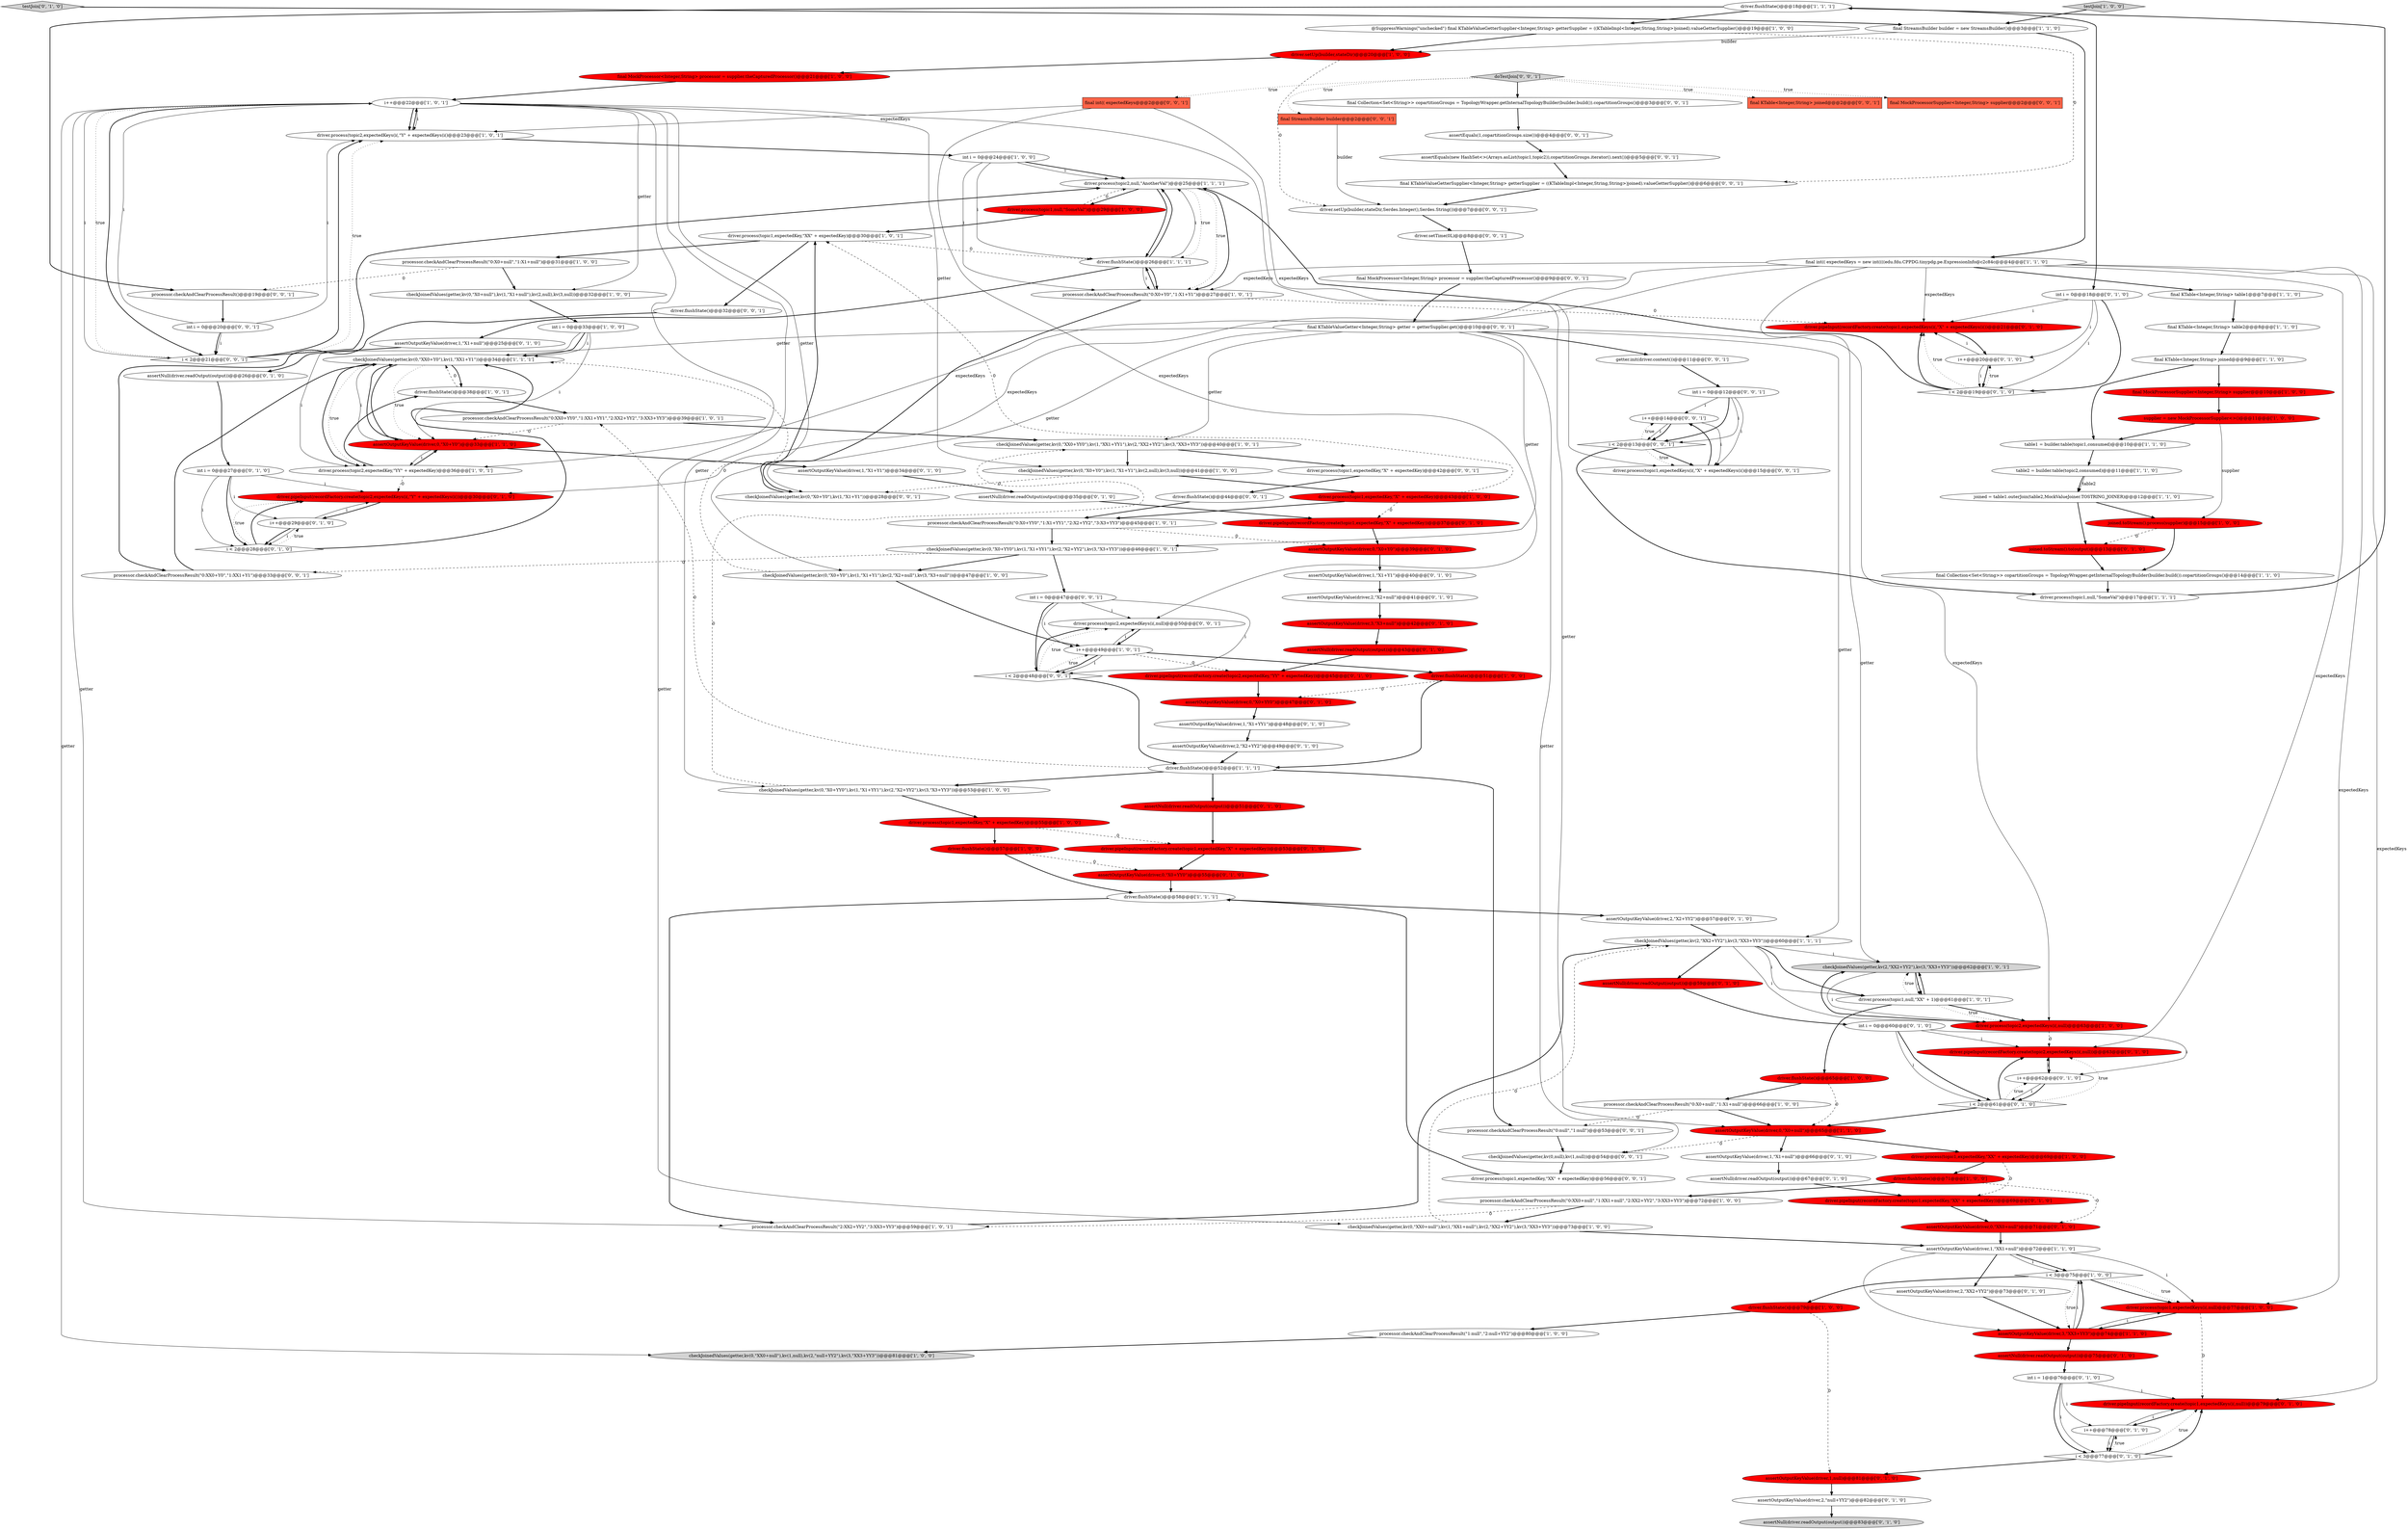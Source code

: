 digraph {
21 [style = filled, label = "driver.process(topic1,expectedKey,\"X\" + expectedKey)@@@55@@@['1', '0', '0']", fillcolor = red, shape = ellipse image = "AAA1AAABBB1BBB"];
24 [style = filled, label = "assertOutputKeyValue(driver,0,\"X0+null\")@@@65@@@['1', '1', '0']", fillcolor = red, shape = ellipse image = "AAA1AAABBB1BBB"];
49 [style = filled, label = "driver.process(topic2,null,\"AnotherVal\")@@@25@@@['1', '1', '1']", fillcolor = white, shape = ellipse image = "AAA0AAABBB1BBB"];
39 [style = filled, label = "joined.toStream().process(supplier)@@@15@@@['1', '0', '0']", fillcolor = red, shape = ellipse image = "AAA1AAABBB1BBB"];
31 [style = filled, label = "processor.checkAndClearProcessResult(\"0:X0+YY0\",\"1:X1+YY1\",\"2:X2+YY2\",\"3:X3+YY3\")@@@45@@@['1', '0', '1']", fillcolor = white, shape = ellipse image = "AAA0AAABBB1BBB"];
69 [style = filled, label = "assertOutputKeyValue(driver,1,\"X1+Y1\")@@@40@@@['0', '1', '0']", fillcolor = white, shape = ellipse image = "AAA0AAABBB2BBB"];
71 [style = filled, label = "assertOutputKeyValue(driver,1,\"X1+Y1\")@@@34@@@['0', '1', '0']", fillcolor = white, shape = ellipse image = "AAA0AAABBB2BBB"];
88 [style = filled, label = "i++@@@20@@@['0', '1', '0']", fillcolor = white, shape = ellipse image = "AAA0AAABBB2BBB"];
92 [style = filled, label = "int i = 1@@@76@@@['0', '1', '0']", fillcolor = white, shape = ellipse image = "AAA0AAABBB2BBB"];
133 [style = filled, label = "doTestJoin['0', '0', '1']", fillcolor = lightgray, shape = diamond image = "AAA0AAABBB3BBB"];
82 [style = filled, label = "i < 2@@@19@@@['0', '1', '0']", fillcolor = white, shape = diamond image = "AAA0AAABBB2BBB"];
6 [style = filled, label = "processor.checkAndClearProcessResult(\"0:X0+null\",\"1:X1+null\")@@@31@@@['1', '0', '0']", fillcolor = white, shape = ellipse image = "AAA0AAABBB1BBB"];
117 [style = filled, label = "driver.process(topic1,expectedKey,\"X\" + expectedKey)@@@42@@@['0', '0', '1']", fillcolor = white, shape = ellipse image = "AAA0AAABBB3BBB"];
30 [style = filled, label = "table2 = builder.table(topic2,consumed)@@@11@@@['1', '1', '0']", fillcolor = white, shape = ellipse image = "AAA0AAABBB1BBB"];
123 [style = filled, label = "int i = 0@@@20@@@['0', '0', '1']", fillcolor = white, shape = ellipse image = "AAA0AAABBB3BBB"];
102 [style = filled, label = "i++@@@62@@@['0', '1', '0']", fillcolor = white, shape = ellipse image = "AAA0AAABBB2BBB"];
118 [style = filled, label = "final StreamsBuilder builder@@@2@@@['0', '0', '1']", fillcolor = tomato, shape = box image = "AAA0AAABBB3BBB"];
40 [style = filled, label = "driver.process(topic1,null,\"SomeVal\")@@@29@@@['1', '0', '0']", fillcolor = red, shape = ellipse image = "AAA1AAABBB1BBB"];
112 [style = filled, label = "final KTableValueGetter<Integer,String> getter = getterSupplier.get()@@@10@@@['0', '0', '1']", fillcolor = white, shape = ellipse image = "AAA0AAABBB3BBB"];
131 [style = filled, label = "assertEquals(new HashSet<>(Arrays.asList(topic1,topic2)),copartitionGroups.iterator().next())@@@5@@@['0', '0', '1']", fillcolor = white, shape = ellipse image = "AAA0AAABBB3BBB"];
113 [style = filled, label = "final MockProcessorSupplier<Integer,String> supplier@@@2@@@['0', '0', '1']", fillcolor = tomato, shape = box image = "AAA0AAABBB3BBB"];
47 [style = filled, label = "final StreamsBuilder builder = new StreamsBuilder()@@@3@@@['1', '1', '0']", fillcolor = white, shape = ellipse image = "AAA0AAABBB1BBB"];
42 [style = filled, label = "checkJoinedValues(getter,kv(0,\"XX0+null\"),kv(1,null),kv(2,\"null+YY2\"),kv(3,\"XX3+YY3\"))@@@81@@@['1', '0', '0']", fillcolor = lightgray, shape = ellipse image = "AAA0AAABBB1BBB"];
43 [style = filled, label = "supplier = new MockProcessorSupplier<>()@@@11@@@['1', '0', '0']", fillcolor = red, shape = ellipse image = "AAA1AAABBB1BBB"];
61 [style = filled, label = "i < 3@@@75@@@['1', '0', '0']", fillcolor = white, shape = diamond image = "AAA0AAABBB1BBB"];
121 [style = filled, label = "final MockProcessor<Integer,String> processor = supplier.theCapturedProcessor()@@@9@@@['0', '0', '1']", fillcolor = white, shape = ellipse image = "AAA0AAABBB3BBB"];
129 [style = filled, label = "final KTable<Integer,String> joined@@@2@@@['0', '0', '1']", fillcolor = tomato, shape = box image = "AAA0AAABBB3BBB"];
114 [style = filled, label = "driver.setTime(0L)@@@8@@@['0', '0', '1']", fillcolor = white, shape = ellipse image = "AAA0AAABBB3BBB"];
7 [style = filled, label = "driver.flushState()@@@58@@@['1', '1', '1']", fillcolor = white, shape = ellipse image = "AAA0AAABBB1BBB"];
46 [style = filled, label = "checkJoinedValues(getter,kv(2,\"XX2+YY2\"),kv(3,\"XX3+YY3\"))@@@62@@@['1', '0', '1']", fillcolor = lightgray, shape = ellipse image = "AAA0AAABBB1BBB"];
15 [style = filled, label = "final KTable<Integer,String> table1@@@7@@@['1', '1', '0']", fillcolor = white, shape = ellipse image = "AAA0AAABBB1BBB"];
52 [style = filled, label = "driver.flushState()@@@18@@@['1', '1', '1']", fillcolor = white, shape = ellipse image = "AAA0AAABBB1BBB"];
74 [style = filled, label = "driver.pipeInput(recordFactory.create(topic1,expectedKeys(i(,null))@@@79@@@['0', '1', '0']", fillcolor = red, shape = ellipse image = "AAA1AAABBB2BBB"];
48 [style = filled, label = "checkJoinedValues(getter,kv(0,\"XX0+Y0\"),kv(1,\"XX1+Y1\"))@@@34@@@['1', '1', '1']", fillcolor = white, shape = ellipse image = "AAA0AAABBB1BBB"];
140 [style = filled, label = "driver.flushState()@@@32@@@['0', '0', '1']", fillcolor = white, shape = ellipse image = "AAA0AAABBB3BBB"];
142 [style = filled, label = "int i = 0@@@47@@@['0', '0', '1']", fillcolor = white, shape = ellipse image = "AAA0AAABBB3BBB"];
70 [style = filled, label = "assertOutputKeyValue(driver,3,\"X3+null\")@@@42@@@['0', '1', '0']", fillcolor = red, shape = ellipse image = "AAA1AAABBB2BBB"];
65 [style = filled, label = "driver.process(topic2,expectedKeys(i(,\"Y\" + expectedKeys(i()@@@23@@@['1', '0', '1']", fillcolor = white, shape = ellipse image = "AAA0AAABBB1BBB"];
104 [style = filled, label = "assertNull(driver.readOutput(output))@@@26@@@['0', '1', '0']", fillcolor = white, shape = ellipse image = "AAA0AAABBB2BBB"];
63 [style = filled, label = "int i = 0@@@33@@@['1', '0', '0']", fillcolor = white, shape = ellipse image = "AAA0AAABBB1BBB"];
95 [style = filled, label = "assertNull(driver.readOutput(output))@@@75@@@['0', '1', '0']", fillcolor = red, shape = ellipse image = "AAA1AAABBB2BBB"];
16 [style = filled, label = "final MockProcessor<Integer,String> processor = supplier.theCapturedProcessor()@@@21@@@['1', '0', '0']", fillcolor = red, shape = ellipse image = "AAA1AAABBB1BBB"];
105 [style = filled, label = "assertOutputKeyValue(driver,1,\"X1+null\")@@@25@@@['0', '1', '0']", fillcolor = white, shape = ellipse image = "AAA0AAABBB2BBB"];
59 [style = filled, label = "processor.checkAndClearProcessResult(\"0:X0+null\",\"1:X1+null\")@@@66@@@['1', '0', '0']", fillcolor = white, shape = ellipse image = "AAA0AAABBB1BBB"];
32 [style = filled, label = "driver.process(topic1,expectedKey,\"XX\" + expectedKey)@@@69@@@['1', '0', '0']", fillcolor = red, shape = ellipse image = "AAA1AAABBB1BBB"];
101 [style = filled, label = "assertNull(driver.readOutput(output))@@@83@@@['0', '1', '0']", fillcolor = lightgray, shape = ellipse image = "AAA0AAABBB2BBB"];
53 [style = filled, label = "int i = 0@@@24@@@['1', '0', '0']", fillcolor = white, shape = ellipse image = "AAA0AAABBB1BBB"];
107 [style = filled, label = "assertOutputKeyValue(driver,2,\"XX2+YY2\")@@@73@@@['0', '1', '0']", fillcolor = white, shape = ellipse image = "AAA0AAABBB2BBB"];
136 [style = filled, label = "final Collection<Set<String>> copartitionGroups = TopologyWrapper.getInternalTopologyBuilder(builder.build()).copartitionGroups()@@@3@@@['0', '0', '1']", fillcolor = white, shape = ellipse image = "AAA0AAABBB3BBB"];
67 [style = filled, label = "int i = 0@@@18@@@['0', '1', '0']", fillcolor = white, shape = ellipse image = "AAA0AAABBB2BBB"];
5 [style = filled, label = "driver.process(topic1,expectedKey,\"XX\" + expectedKey)@@@30@@@['1', '0', '1']", fillcolor = white, shape = ellipse image = "AAA0AAABBB1BBB"];
86 [style = filled, label = "assertOutputKeyValue(driver,0,\"X0+YY0\")@@@47@@@['0', '1', '0']", fillcolor = red, shape = ellipse image = "AAA1AAABBB2BBB"];
2 [style = filled, label = "driver.setUp(builder,stateDir)@@@20@@@['1', '0', '0']", fillcolor = red, shape = ellipse image = "AAA1AAABBB1BBB"];
10 [style = filled, label = "@SuppressWarnings(\"unchecked\") final KTableValueGetterSupplier<Integer,String> getterSupplier = ((KTableImpl<Integer,String,String>)joined).valueGetterSupplier()@@@19@@@['1', '0', '0']", fillcolor = white, shape = ellipse image = "AAA0AAABBB1BBB"];
18 [style = filled, label = "driver.flushState()@@@52@@@['1', '1', '1']", fillcolor = white, shape = ellipse image = "AAA0AAABBB1BBB"];
111 [style = filled, label = "assertNull(driver.readOutput(output))@@@67@@@['0', '1', '0']", fillcolor = white, shape = ellipse image = "AAA0AAABBB2BBB"];
122 [style = filled, label = "checkJoinedValues(getter,kv(0,null),kv(1,null))@@@54@@@['0', '0', '1']", fillcolor = white, shape = ellipse image = "AAA0AAABBB3BBB"];
130 [style = filled, label = "i < 2@@@21@@@['0', '0', '1']", fillcolor = white, shape = diamond image = "AAA0AAABBB3BBB"];
137 [style = filled, label = "i++@@@14@@@['0', '0', '1']", fillcolor = white, shape = ellipse image = "AAA0AAABBB3BBB"];
125 [style = filled, label = "getter.init(driver.context())@@@11@@@['0', '0', '1']", fillcolor = white, shape = ellipse image = "AAA0AAABBB3BBB"];
23 [style = filled, label = "driver.flushState()@@@79@@@['1', '0', '0']", fillcolor = red, shape = ellipse image = "AAA1AAABBB1BBB"];
9 [style = filled, label = "checkJoinedValues(getter,kv(0,\"X0+YY0\"),kv(1,\"X1+YY1\"),kv(2,\"X2+YY2\"),kv(3,\"X3+YY3\"))@@@53@@@['1', '0', '0']", fillcolor = white, shape = ellipse image = "AAA0AAABBB1BBB"];
62 [style = filled, label = "driver.flushState()@@@26@@@['1', '1', '1']", fillcolor = white, shape = ellipse image = "AAA0AAABBB1BBB"];
100 [style = filled, label = "driver.pipeInput(recordFactory.create(topic2,expectedKey,\"YY\" + expectedKey))@@@45@@@['0', '1', '0']", fillcolor = red, shape = ellipse image = "AAA1AAABBB2BBB"];
27 [style = filled, label = "driver.process(topic2,expectedKeys(i(,null)@@@63@@@['1', '0', '0']", fillcolor = red, shape = ellipse image = "AAA1AAABBB1BBB"];
44 [style = filled, label = "i++@@@22@@@['1', '0', '1']", fillcolor = white, shape = ellipse image = "AAA0AAABBB1BBB"];
35 [style = filled, label = "checkJoinedValues(getter,kv(0,\"X0+Y0\"),kv(1,\"X1+Y1\"),kv(2,null),kv(3,null))@@@41@@@['1', '0', '0']", fillcolor = white, shape = ellipse image = "AAA0AAABBB1BBB"];
57 [style = filled, label = "checkJoinedValues(getter,kv(0,\"X0+YY0\"),kv(1,\"X1+YY1\"),kv(2,\"X2+YY2\"),kv(3,\"X3+YY3\"))@@@46@@@['1', '0', '1']", fillcolor = white, shape = ellipse image = "AAA0AAABBB1BBB"];
93 [style = filled, label = "int i = 0@@@60@@@['0', '1', '0']", fillcolor = white, shape = ellipse image = "AAA0AAABBB2BBB"];
3 [style = filled, label = "final KTable<Integer,String> table2@@@8@@@['1', '1', '0']", fillcolor = white, shape = ellipse image = "AAA0AAABBB1BBB"];
106 [style = filled, label = "assertOutputKeyValue(driver,2,\"X2+YY2\")@@@57@@@['0', '1', '0']", fillcolor = white, shape = ellipse image = "AAA0AAABBB2BBB"];
19 [style = filled, label = "final MockProcessorSupplier<Integer,String> supplier@@@10@@@['1', '0', '0']", fillcolor = red, shape = ellipse image = "AAA1AAABBB1BBB"];
68 [style = filled, label = "int i = 0@@@27@@@['0', '1', '0']", fillcolor = white, shape = ellipse image = "AAA0AAABBB2BBB"];
29 [style = filled, label = "processor.checkAndClearProcessResult(\"0:XX0+YY0\",\"1:XX1+YY1\",\"2:XX2+YY2\",\"3:XX3+YY3\")@@@39@@@['1', '0', '1']", fillcolor = white, shape = ellipse image = "AAA0AAABBB1BBB"];
96 [style = filled, label = "assertNull(driver.readOutput(output))@@@51@@@['0', '1', '0']", fillcolor = red, shape = ellipse image = "AAA1AAABBB2BBB"];
120 [style = filled, label = "driver.process(topic1,expectedKeys(i(,\"X\" + expectedKeys(i()@@@15@@@['0', '0', '1']", fillcolor = white, shape = ellipse image = "AAA0AAABBB3BBB"];
17 [style = filled, label = "checkJoinedValues(getter,kv(0,\"XX0+YY0\"),kv(1,\"XX1+YY1\"),kv(2,\"XX2+YY2\"),kv(3,\"XX3+YY3\"))@@@40@@@['1', '0', '1']", fillcolor = white, shape = ellipse image = "AAA0AAABBB1BBB"];
81 [style = filled, label = "testJoin['0', '1', '0']", fillcolor = lightgray, shape = diamond image = "AAA0AAABBB2BBB"];
89 [style = filled, label = "assertNull(driver.readOutput(output))@@@43@@@['0', '1', '0']", fillcolor = red, shape = ellipse image = "AAA1AAABBB2BBB"];
124 [style = filled, label = "driver.process(topic2,expectedKeys(i(,null)@@@50@@@['0', '0', '1']", fillcolor = white, shape = ellipse image = "AAA0AAABBB3BBB"];
41 [style = filled, label = "processor.checkAndClearProcessResult(\"1:null\",\"2:null+YY2\")@@@80@@@['1', '0', '0']", fillcolor = white, shape = ellipse image = "AAA0AAABBB1BBB"];
83 [style = filled, label = "assertOutputKeyValue(driver,2,\"X2+null\")@@@41@@@['0', '1', '0']", fillcolor = white, shape = ellipse image = "AAA0AAABBB2BBB"];
87 [style = filled, label = "assertOutputKeyValue(driver,2,\"null+YY2\")@@@82@@@['0', '1', '0']", fillcolor = white, shape = ellipse image = "AAA0AAABBB2BBB"];
143 [style = filled, label = "final int(( expectedKeys@@@2@@@['0', '0', '1']", fillcolor = tomato, shape = box image = "AAA0AAABBB3BBB"];
94 [style = filled, label = "i++@@@29@@@['0', '1', '0']", fillcolor = white, shape = ellipse image = "AAA0AAABBB2BBB"];
55 [style = filled, label = "processor.checkAndClearProcessResult(\"0:X0+Y0\",\"1:X1+Y1\")@@@27@@@['1', '0', '1']", fillcolor = white, shape = ellipse image = "AAA0AAABBB1BBB"];
77 [style = filled, label = "driver.pipeInput(recordFactory.create(topic1,expectedKey,\"X\" + expectedKey))@@@53@@@['0', '1', '0']", fillcolor = red, shape = ellipse image = "AAA1AAABBB2BBB"];
97 [style = filled, label = "assertNull(driver.readOutput(output))@@@59@@@['0', '1', '0']", fillcolor = red, shape = ellipse image = "AAA1AAABBB2BBB"];
116 [style = filled, label = "int i = 0@@@12@@@['0', '0', '1']", fillcolor = white, shape = ellipse image = "AAA0AAABBB3BBB"];
132 [style = filled, label = "driver.process(topic1,expectedKey,\"XX\" + expectedKey)@@@56@@@['0', '0', '1']", fillcolor = white, shape = ellipse image = "AAA0AAABBB3BBB"];
20 [style = filled, label = "driver.flushState()@@@57@@@['1', '0', '0']", fillcolor = red, shape = ellipse image = "AAA1AAABBB1BBB"];
33 [style = filled, label = "driver.flushState()@@@71@@@['1', '0', '0']", fillcolor = red, shape = ellipse image = "AAA1AAABBB1BBB"];
0 [style = filled, label = "final Collection<Set<String>> copartitionGroups = TopologyWrapper.getInternalTopologyBuilder(builder.build()).copartitionGroups()@@@14@@@['1', '1', '0']", fillcolor = white, shape = ellipse image = "AAA0AAABBB1BBB"];
91 [style = filled, label = "driver.pipeInput(recordFactory.create(topic2,expectedKeys(i(,\"Y\" + expectedKeys(i())@@@30@@@['0', '1', '0']", fillcolor = red, shape = ellipse image = "AAA1AAABBB2BBB"];
141 [style = filled, label = "processor.checkAndClearProcessResult(\"0:null\",\"1:null\")@@@53@@@['0', '0', '1']", fillcolor = white, shape = ellipse image = "AAA0AAABBB3BBB"];
34 [style = filled, label = "table1 = builder.table(topic1,consumed)@@@10@@@['1', '1', '0']", fillcolor = white, shape = ellipse image = "AAA0AAABBB1BBB"];
25 [style = filled, label = "checkJoinedValues(getter,kv(0,\"X0+Y0\"),kv(1,\"X1+Y1\"),kv(2,\"X2+null\"),kv(3,\"X3+null\"))@@@47@@@['1', '0', '0']", fillcolor = white, shape = ellipse image = "AAA0AAABBB1BBB"];
134 [style = filled, label = "i < 2@@@48@@@['0', '0', '1']", fillcolor = white, shape = diamond image = "AAA0AAABBB3BBB"];
127 [style = filled, label = "processor.checkAndClearProcessResult()@@@19@@@['0', '0', '1']", fillcolor = white, shape = ellipse image = "AAA0AAABBB3BBB"];
56 [style = filled, label = "driver.flushState()@@@65@@@['1', '0', '0']", fillcolor = red, shape = ellipse image = "AAA1AAABBB1BBB"];
126 [style = filled, label = "i < 2@@@13@@@['0', '0', '1']", fillcolor = white, shape = diamond image = "AAA0AAABBB3BBB"];
54 [style = filled, label = "checkJoinedValues(getter,kv(0,\"X0+null\"),kv(1,\"X1+null\"),kv(2,null),kv(3,null))@@@32@@@['1', '0', '0']", fillcolor = white, shape = ellipse image = "AAA0AAABBB1BBB"];
11 [style = filled, label = "checkJoinedValues(getter,kv(0,\"XX0+null\"),kv(1,\"XX1+null\"),kv(2,\"XX2+YY2\"),kv(3,\"XX3+YY3\"))@@@73@@@['1', '0', '0']", fillcolor = white, shape = ellipse image = "AAA0AAABBB1BBB"];
38 [style = filled, label = "driver.flushState()@@@38@@@['1', '0', '1']", fillcolor = white, shape = ellipse image = "AAA0AAABBB1BBB"];
73 [style = filled, label = "driver.pipeInput(recordFactory.create(topic1,expectedKey,\"XX\" + expectedKey))@@@69@@@['0', '1', '0']", fillcolor = red, shape = ellipse image = "AAA1AAABBB2BBB"];
4 [style = filled, label = "assertOutputKeyValue(driver,0,\"X0+Y0\")@@@33@@@['1', '1', '0']", fillcolor = red, shape = ellipse image = "AAA1AAABBB1BBB"];
90 [style = filled, label = "i < 2@@@28@@@['0', '1', '0']", fillcolor = white, shape = diamond image = "AAA0AAABBB2BBB"];
110 [style = filled, label = "i < 3@@@77@@@['0', '1', '0']", fillcolor = white, shape = diamond image = "AAA0AAABBB2BBB"];
50 [style = filled, label = "assertOutputKeyValue(driver,1,\"XX1+null\")@@@72@@@['1', '1', '0']", fillcolor = white, shape = ellipse image = "AAA0AAABBB1BBB"];
51 [style = filled, label = "i++@@@49@@@['1', '0', '1']", fillcolor = white, shape = ellipse image = "AAA0AAABBB1BBB"];
119 [style = filled, label = "driver.setUp(builder,stateDir,Serdes.Integer(),Serdes.String())@@@7@@@['0', '0', '1']", fillcolor = white, shape = ellipse image = "AAA0AAABBB3BBB"];
13 [style = filled, label = "driver.process(topic2,expectedKey,\"YY\" + expectedKey)@@@36@@@['1', '0', '1']", fillcolor = white, shape = ellipse image = "AAA0AAABBB1BBB"];
128 [style = filled, label = "processor.checkAndClearProcessResult(\"0:XX0+Y0\",\"1:XX1+Y1\")@@@33@@@['0', '0', '1']", fillcolor = white, shape = ellipse image = "AAA0AAABBB3BBB"];
26 [style = filled, label = "driver.process(topic1,null,\"XX\" + 1)@@@61@@@['1', '0', '1']", fillcolor = white, shape = ellipse image = "AAA0AAABBB1BBB"];
115 [style = filled, label = "checkJoinedValues(getter,kv(0,\"X0+Y0\"),kv(1,\"X1+Y1\"))@@@28@@@['0', '0', '1']", fillcolor = white, shape = ellipse image = "AAA0AAABBB3BBB"];
84 [style = filled, label = "i < 2@@@61@@@['0', '1', '0']", fillcolor = white, shape = diamond image = "AAA0AAABBB2BBB"];
80 [style = filled, label = "assertOutputKeyValue(driver,1,null)@@@81@@@['0', '1', '0']", fillcolor = red, shape = ellipse image = "AAA1AAABBB2BBB"];
58 [style = filled, label = "final int(( expectedKeys = new int((((edu.fdu.CPPDG.tinypdg.pe.ExpressionInfo@c2c84c@@@4@@@['1', '1', '0']", fillcolor = white, shape = ellipse image = "AAA0AAABBB1BBB"];
37 [style = filled, label = "final KTable<Integer,String> joined@@@9@@@['1', '1', '0']", fillcolor = white, shape = ellipse image = "AAA0AAABBB1BBB"];
103 [style = filled, label = "assertOutputKeyValue(driver,1,\"X1+YY1\")@@@48@@@['0', '1', '0']", fillcolor = white, shape = ellipse image = "AAA0AAABBB2BBB"];
64 [style = filled, label = "processor.checkAndClearProcessResult(\"2:XX2+YY2\",\"3:XX3+YY3\")@@@59@@@['1', '0', '1']", fillcolor = white, shape = ellipse image = "AAA0AAABBB1BBB"];
108 [style = filled, label = "driver.pipeInput(recordFactory.create(topic1,expectedKeys(i(,\"X\" + expectedKeys(i())@@@21@@@['0', '1', '0']", fillcolor = red, shape = ellipse image = "AAA1AAABBB2BBB"];
76 [style = filled, label = "driver.pipeInput(recordFactory.create(topic2,expectedKeys(i(,null))@@@63@@@['0', '1', '0']", fillcolor = red, shape = ellipse image = "AAA1AAABBB2BBB"];
66 [style = filled, label = "driver.pipeInput(recordFactory.create(topic1,expectedKey,\"X\" + expectedKey))@@@37@@@['0', '1', '0']", fillcolor = red, shape = ellipse image = "AAA1AAABBB2BBB"];
138 [style = filled, label = "final KTableValueGetterSupplier<Integer,String> getterSupplier = ((KTableImpl<Integer,String,String>)joined).valueGetterSupplier()@@@6@@@['0', '0', '1']", fillcolor = white, shape = ellipse image = "AAA0AAABBB3BBB"];
72 [style = filled, label = "assertOutputKeyValue(driver,2,\"X2+YY2\")@@@49@@@['0', '1', '0']", fillcolor = white, shape = ellipse image = "AAA0AAABBB2BBB"];
98 [style = filled, label = "assertNull(driver.readOutput(output))@@@35@@@['0', '1', '0']", fillcolor = white, shape = ellipse image = "AAA0AAABBB2BBB"];
79 [style = filled, label = "assertOutputKeyValue(driver,0,\"XX0+null\")@@@71@@@['0', '1', '0']", fillcolor = red, shape = ellipse image = "AAA1AAABBB2BBB"];
28 [style = filled, label = "driver.process(topic1,expectedKeys(i(,null)@@@77@@@['1', '0', '0']", fillcolor = red, shape = ellipse image = "AAA1AAABBB1BBB"];
85 [style = filled, label = "joined.toStream().to(output)@@@13@@@['0', '1', '0']", fillcolor = red, shape = ellipse image = "AAA1AAABBB2BBB"];
22 [style = filled, label = "processor.checkAndClearProcessResult(\"0:XX0+null\",\"1:XX1+null\",\"2:XX2+YY2\",\"3:XX3+YY3\")@@@72@@@['1', '0', '0']", fillcolor = white, shape = ellipse image = "AAA0AAABBB1BBB"];
12 [style = filled, label = "driver.process(topic1,expectedKey,\"X\" + expectedKey)@@@43@@@['1', '0', '0']", fillcolor = red, shape = ellipse image = "AAA1AAABBB1BBB"];
45 [style = filled, label = "driver.process(topic1,null,\"SomeVal\")@@@17@@@['1', '1', '1']", fillcolor = white, shape = ellipse image = "AAA0AAABBB1BBB"];
78 [style = filled, label = "i++@@@78@@@['0', '1', '0']", fillcolor = white, shape = ellipse image = "AAA0AAABBB2BBB"];
60 [style = filled, label = "testJoin['1', '0', '0']", fillcolor = lightgray, shape = diamond image = "AAA0AAABBB1BBB"];
135 [style = filled, label = "assertEquals(1,copartitionGroups.size())@@@4@@@['0', '0', '1']", fillcolor = white, shape = ellipse image = "AAA0AAABBB3BBB"];
75 [style = filled, label = "assertOutputKeyValue(driver,0,\"X0+Y0\")@@@39@@@['0', '1', '0']", fillcolor = red, shape = ellipse image = "AAA1AAABBB2BBB"];
36 [style = filled, label = "assertOutputKeyValue(driver,3,\"XX3+YY3\")@@@74@@@['1', '1', '0']", fillcolor = red, shape = ellipse image = "AAA1AAABBB1BBB"];
8 [style = filled, label = "joined = table1.outerJoin(table2,MockValueJoiner.TOSTRING_JOINER)@@@12@@@['1', '1', '0']", fillcolor = white, shape = ellipse image = "AAA0AAABBB1BBB"];
1 [style = filled, label = "driver.flushState()@@@51@@@['1', '0', '0']", fillcolor = red, shape = ellipse image = "AAA1AAABBB1BBB"];
109 [style = filled, label = "assertOutputKeyValue(driver,0,\"X0+YY0\")@@@55@@@['0', '1', '0']", fillcolor = red, shape = ellipse image = "AAA1AAABBB2BBB"];
99 [style = filled, label = "assertOutputKeyValue(driver,1,\"X1+null\")@@@66@@@['0', '1', '0']", fillcolor = white, shape = ellipse image = "AAA0AAABBB2BBB"];
14 [style = filled, label = "checkJoinedValues(getter,kv(2,\"XX2+YY2\"),kv(3,\"XX3+YY3\"))@@@60@@@['1', '1', '1']", fillcolor = white, shape = ellipse image = "AAA0AAABBB1BBB"];
139 [style = filled, label = "driver.flushState()@@@44@@@['0', '0', '1']", fillcolor = white, shape = ellipse image = "AAA0AAABBB3BBB"];
55->115 [style = bold, label=""];
47->2 [style = solid, label="builder"];
49->62 [style = dotted, label="true"];
96->77 [style = bold, label=""];
112->14 [style = solid, label="getter"];
142->134 [style = solid, label="i"];
86->103 [style = bold, label=""];
63->48 [style = bold, label=""];
49->55 [style = dotted, label="true"];
54->63 [style = bold, label=""];
84->102 [style = dotted, label="true"];
55->62 [style = bold, label=""];
48->4 [style = bold, label=""];
130->65 [style = bold, label=""];
24->32 [style = bold, label=""];
117->139 [style = bold, label=""];
58->27 [style = solid, label="expectedKeys"];
43->39 [style = solid, label="supplier"];
13->91 [style = dashed, label="0"];
33->79 [style = dashed, label="0"];
25->48 [style = dashed, label="0"];
35->115 [style = dashed, label="0"];
90->91 [style = dotted, label="true"];
61->36 [style = dotted, label="true"];
51->1 [style = bold, label=""];
62->55 [style = bold, label=""];
50->107 [style = bold, label=""];
142->134 [style = bold, label=""];
132->7 [style = bold, label=""];
26->56 [style = bold, label=""];
109->7 [style = bold, label=""];
49->55 [style = bold, label=""];
105->104 [style = bold, label=""];
14->27 [style = solid, label="i"];
60->47 [style = bold, label=""];
78->74 [style = solid, label="i"];
44->130 [style = solid, label="i"];
59->141 [style = dashed, label="0"];
58->74 [style = solid, label="expectedKeys"];
62->49 [style = solid, label="i"];
52->67 [style = bold, label=""];
46->26 [style = solid, label="i"];
143->124 [style = solid, label="expectedKeys"];
11->14 [style = dashed, label="0"];
79->50 [style = bold, label=""];
32->73 [style = dashed, label="0"];
9->21 [style = bold, label=""];
62->49 [style = bold, label=""];
58->28 [style = solid, label="expectedKeys"];
133->136 [style = bold, label=""];
143->65 [style = solid, label="expectedKeys"];
88->108 [style = solid, label="i"];
46->27 [style = solid, label="i"];
110->74 [style = dotted, label="true"];
130->44 [style = dotted, label="true"];
95->92 [style = bold, label=""];
88->82 [style = solid, label="i"];
30->8 [style = bold, label=""];
49->40 [style = bold, label=""];
8->39 [style = bold, label=""];
72->18 [style = bold, label=""];
81->47 [style = bold, label=""];
82->108 [style = bold, label=""];
44->25 [style = solid, label="getter"];
112->115 [style = solid, label="getter"];
35->12 [style = bold, label=""];
93->84 [style = bold, label=""];
112->46 [style = solid, label="getter"];
25->51 [style = bold, label=""];
50->36 [style = solid, label="i"];
17->35 [style = bold, label=""];
2->16 [style = bold, label=""];
14->26 [style = solid, label="i"];
44->130 [style = bold, label=""];
26->46 [style = bold, label=""];
112->17 [style = solid, label="getter"];
116->126 [style = solid, label="i"];
18->29 [style = dashed, label="0"];
92->110 [style = solid, label="i"];
53->62 [style = solid, label="i"];
4->71 [style = bold, label=""];
50->28 [style = solid, label="i"];
40->49 [style = dashed, label="0"];
28->36 [style = bold, label=""];
14->97 [style = bold, label=""];
38->48 [style = dashed, label="0"];
74->78 [style = bold, label=""];
48->13 [style = dotted, label="true"];
6->54 [style = bold, label=""];
123->65 [style = solid, label="i"];
122->132 [style = bold, label=""];
102->84 [style = solid, label="i"];
137->120 [style = solid, label="i"];
67->108 [style = solid, label="i"];
126->120 [style = bold, label=""];
73->79 [style = bold, label=""];
75->69 [style = bold, label=""];
67->82 [style = bold, label=""];
106->14 [style = bold, label=""];
87->101 [style = bold, label=""];
55->108 [style = dashed, label="0"];
12->66 [style = dashed, label="0"];
49->62 [style = bold, label=""];
18->96 [style = bold, label=""];
57->25 [style = bold, label=""];
120->137 [style = bold, label=""];
112->48 [style = solid, label="getter"];
134->124 [style = dotted, label="true"];
47->58 [style = bold, label=""];
85->0 [style = bold, label=""];
67->88 [style = solid, label="i"];
100->86 [style = bold, label=""];
93->76 [style = solid, label="i"];
26->27 [style = bold, label=""];
107->36 [style = bold, label=""];
78->110 [style = bold, label=""];
68->91 [style = solid, label="i"];
94->90 [style = bold, label=""];
27->46 [style = bold, label=""];
92->110 [style = bold, label=""];
134->51 [style = dotted, label="true"];
5->6 [style = bold, label=""];
29->4 [style = dashed, label="0"];
40->5 [style = bold, label=""];
31->57 [style = bold, label=""];
125->116 [style = bold, label=""];
115->5 [style = bold, label=""];
68->90 [style = solid, label="i"];
44->24 [style = solid, label="getter"];
102->84 [style = bold, label=""];
18->9 [style = bold, label=""];
116->137 [style = solid, label="i"];
142->124 [style = solid, label="i"];
10->2 [style = bold, label=""];
57->142 [style = bold, label=""];
65->53 [style = bold, label=""];
48->13 [style = bold, label=""];
64->14 [style = bold, label=""];
20->7 [style = bold, label=""];
51->124 [style = solid, label="i"];
57->128 [style = dashed, label="0"];
58->15 [style = bold, label=""];
43->34 [style = bold, label=""];
90->91 [style = bold, label=""];
45->52 [style = bold, label=""];
61->28 [style = bold, label=""];
22->11 [style = bold, label=""];
12->31 [style = bold, label=""];
126->45 [style = bold, label=""];
44->54 [style = solid, label="getter"];
71->98 [style = bold, label=""];
126->120 [style = dotted, label="true"];
36->28 [style = solid, label="i"];
26->46 [style = dotted, label="true"];
131->138 [style = bold, label=""];
51->134 [style = solid, label="i"];
48->4 [style = dotted, label="true"];
29->17 [style = bold, label=""];
52->127 [style = bold, label=""];
139->31 [style = bold, label=""];
116->120 [style = solid, label="i"];
110->80 [style = bold, label=""];
3->37 [style = bold, label=""];
123->130 [style = solid, label="i"];
90->94 [style = dotted, label="true"];
0->45 [style = bold, label=""];
30->8 [style = solid, label="table2"];
7->64 [style = bold, label=""];
1->86 [style = dashed, label="0"];
26->27 [style = dotted, label="true"];
44->42 [style = solid, label="getter"];
94->90 [style = solid, label="i"];
68->94 [style = solid, label="i"];
111->73 [style = bold, label=""];
84->24 [style = bold, label=""];
23->41 [style = bold, label=""];
83->70 [style = bold, label=""];
22->64 [style = dashed, label="0"];
15->3 [style = bold, label=""];
112->57 [style = solid, label="getter"];
32->33 [style = bold, label=""];
137->126 [style = solid, label="i"];
130->65 [style = dotted, label="true"];
44->11 [style = solid, label="getter"];
130->49 [style = bold, label=""];
61->28 [style = dotted, label="true"];
4->48 [style = solid, label="i"];
110->78 [style = dotted, label="true"];
93->102 [style = solid, label="i"];
133->129 [style = dotted, label="true"];
39->85 [style = dashed, label="0"];
66->75 [style = bold, label=""];
82->88 [style = dotted, label="true"];
93->84 [style = solid, label="i"];
94->91 [style = solid, label="i"];
102->76 [style = solid, label="i"];
7->106 [style = bold, label=""];
97->93 [style = bold, label=""];
44->35 [style = solid, label="getter"];
16->44 [style = bold, label=""];
133->143 [style = dotted, label="true"];
61->23 [style = bold, label=""];
69->83 [style = bold, label=""];
103->72 [style = bold, label=""];
76->102 [style = bold, label=""];
21->77 [style = dashed, label="0"];
65->44 [style = bold, label=""];
36->61 [style = solid, label="i"];
11->50 [style = bold, label=""];
63->48 [style = solid, label="i"];
62->55 [style = solid, label="i"];
84->76 [style = dotted, label="true"];
84->76 [style = bold, label=""];
133->113 [style = dotted, label="true"];
24->122 [style = dashed, label="0"];
53->55 [style = solid, label="i"];
4->48 [style = bold, label=""];
50->61 [style = bold, label=""];
90->48 [style = bold, label=""];
58->91 [style = solid, label="expectedKeys"];
126->137 [style = dotted, label="true"];
56->59 [style = bold, label=""];
19->43 [style = bold, label=""];
28->74 [style = dashed, label="0"];
33->22 [style = bold, label=""];
77->109 [style = bold, label=""];
140->128 [style = bold, label=""];
123->130 [style = bold, label=""];
58->108 [style = solid, label="expectedKeys"];
10->138 [style = dashed, label="0"];
119->114 [style = bold, label=""];
82->49 [style = bold, label=""];
44->65 [style = solid, label="i"];
18->141 [style = bold, label=""];
50->61 [style = solid, label="i"];
12->5 [style = dashed, label="0"];
135->131 [style = bold, label=""];
70->89 [style = bold, label=""];
112->125 [style = bold, label=""];
56->24 [style = dashed, label="0"];
38->29 [style = bold, label=""];
23->80 [style = dashed, label="0"];
108->88 [style = bold, label=""];
68->90 [style = bold, label=""];
80->87 [style = bold, label=""];
133->118 [style = dotted, label="true"];
1->18 [style = bold, label=""];
8->85 [style = bold, label=""];
104->68 [style = bold, label=""];
52->10 [style = bold, label=""];
110->74 [style = bold, label=""];
62->105 [style = bold, label=""];
51->134 [style = bold, label=""];
34->30 [style = bold, label=""];
67->82 [style = solid, label="i"];
112->122 [style = solid, label="getter"];
121->112 [style = bold, label=""];
4->13 [style = solid, label="i"];
6->127 [style = dashed, label="0"];
78->110 [style = solid, label="i"];
24->99 [style = bold, label=""];
124->51 [style = bold, label=""];
92->74 [style = solid, label="i"];
92->78 [style = solid, label="i"];
53->49 [style = bold, label=""];
14->26 [style = bold, label=""];
44->9 [style = solid, label="getter"];
136->135 [style = bold, label=""];
89->100 [style = bold, label=""];
17->117 [style = bold, label=""];
134->124 [style = bold, label=""];
53->49 [style = solid, label="i"];
14->46 [style = solid, label="i"];
39->0 [style = bold, label=""];
21->20 [style = bold, label=""];
48->38 [style = bold, label=""];
46->26 [style = bold, label=""];
123->44 [style = solid, label="i"];
128->48 [style = bold, label=""];
138->119 [style = bold, label=""];
142->51 [style = solid, label="i"];
99->111 [style = bold, label=""];
37->34 [style = bold, label=""];
98->66 [style = bold, label=""];
9->17 [style = dashed, label="0"];
127->123 [style = bold, label=""];
116->126 [style = bold, label=""];
44->65 [style = bold, label=""];
5->140 [style = bold, label=""];
58->55 [style = solid, label="expectedKeys"];
51->100 [style = dashed, label="0"];
63->4 [style = solid, label="i"];
59->24 [style = bold, label=""];
114->121 [style = bold, label=""];
2->119 [style = dashed, label="0"];
36->61 [style = bold, label=""];
13->38 [style = bold, label=""];
118->119 [style = solid, label="builder"];
37->19 [style = bold, label=""];
82->108 [style = dotted, label="true"];
137->126 [style = bold, label=""];
88->82 [style = bold, label=""];
36->95 [style = bold, label=""];
141->122 [style = bold, label=""];
44->64 [style = solid, label="getter"];
63->13 [style = solid, label="i"];
58->76 [style = solid, label="expectedKeys"];
5->62 [style = dashed, label="0"];
31->75 [style = dashed, label="0"];
13->4 [style = bold, label=""];
143->120 [style = solid, label="expectedKeys"];
58->13 [style = solid, label="expectedKeys"];
91->94 [style = bold, label=""];
20->109 [style = dashed, label="0"];
27->76 [style = dashed, label="0"];
41->42 [style = bold, label=""];
134->18 [style = bold, label=""];
}
